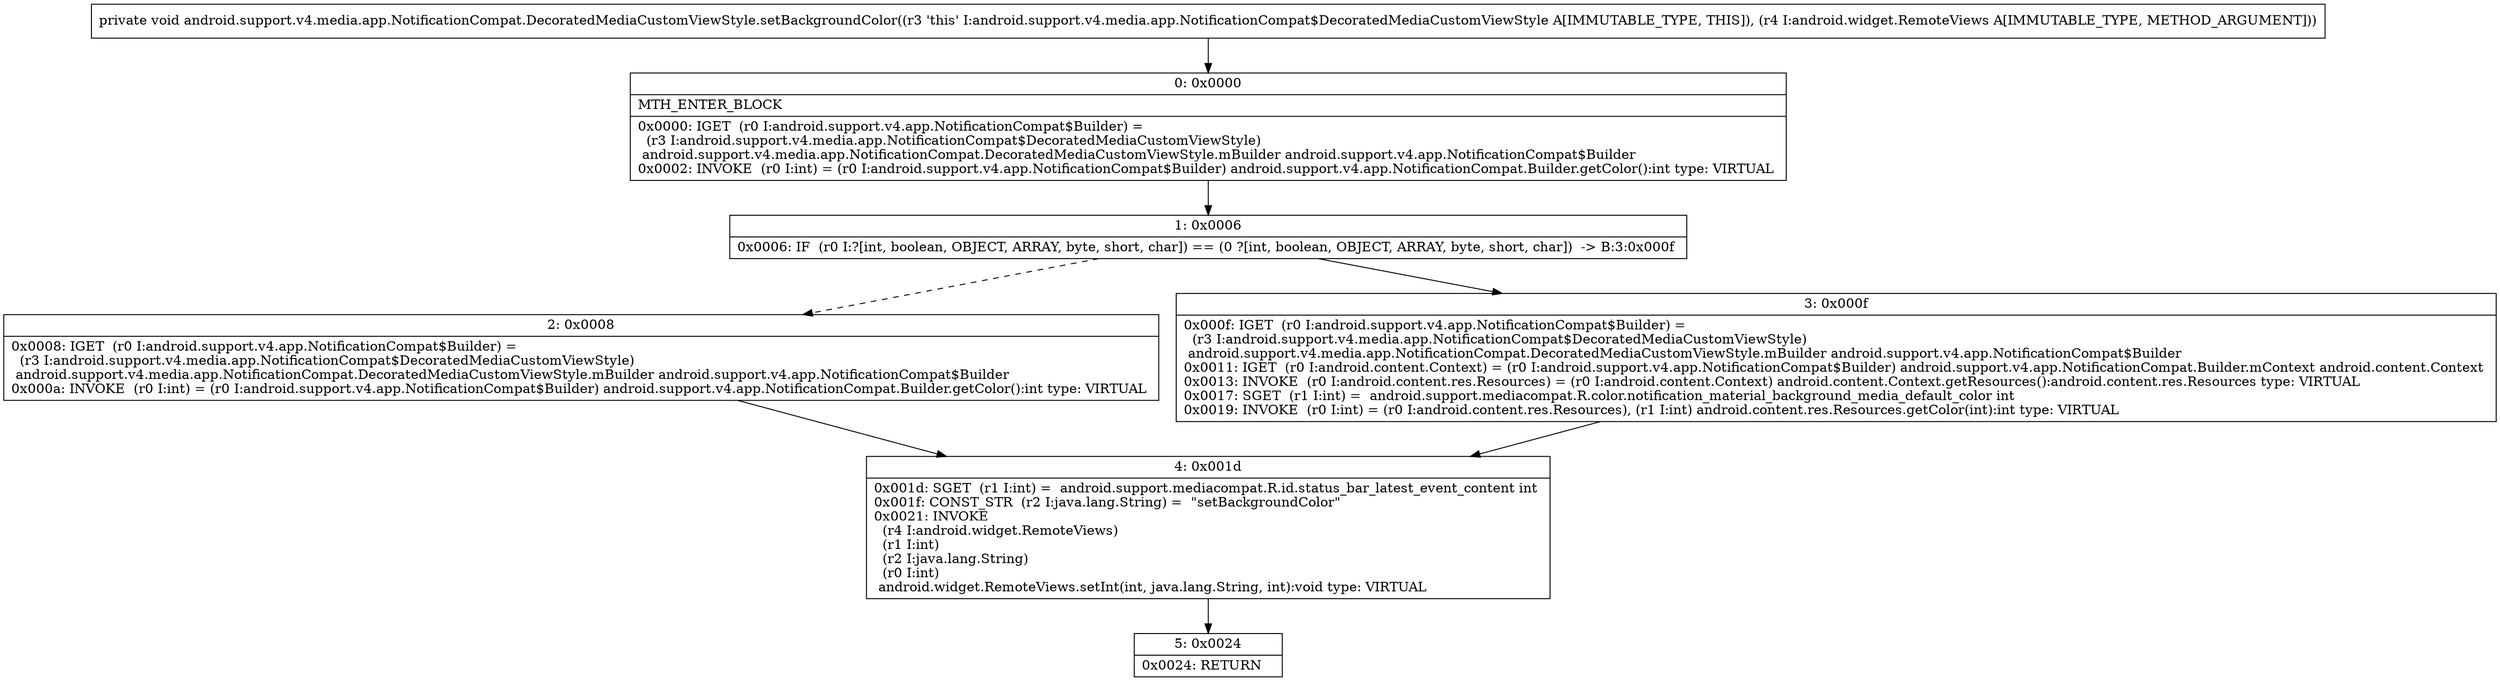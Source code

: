 digraph "CFG forandroid.support.v4.media.app.NotificationCompat.DecoratedMediaCustomViewStyle.setBackgroundColor(Landroid\/widget\/RemoteViews;)V" {
Node_0 [shape=record,label="{0\:\ 0x0000|MTH_ENTER_BLOCK\l|0x0000: IGET  (r0 I:android.support.v4.app.NotificationCompat$Builder) = \l  (r3 I:android.support.v4.media.app.NotificationCompat$DecoratedMediaCustomViewStyle)\l android.support.v4.media.app.NotificationCompat.DecoratedMediaCustomViewStyle.mBuilder android.support.v4.app.NotificationCompat$Builder \l0x0002: INVOKE  (r0 I:int) = (r0 I:android.support.v4.app.NotificationCompat$Builder) android.support.v4.app.NotificationCompat.Builder.getColor():int type: VIRTUAL \l}"];
Node_1 [shape=record,label="{1\:\ 0x0006|0x0006: IF  (r0 I:?[int, boolean, OBJECT, ARRAY, byte, short, char]) == (0 ?[int, boolean, OBJECT, ARRAY, byte, short, char])  \-\> B:3:0x000f \l}"];
Node_2 [shape=record,label="{2\:\ 0x0008|0x0008: IGET  (r0 I:android.support.v4.app.NotificationCompat$Builder) = \l  (r3 I:android.support.v4.media.app.NotificationCompat$DecoratedMediaCustomViewStyle)\l android.support.v4.media.app.NotificationCompat.DecoratedMediaCustomViewStyle.mBuilder android.support.v4.app.NotificationCompat$Builder \l0x000a: INVOKE  (r0 I:int) = (r0 I:android.support.v4.app.NotificationCompat$Builder) android.support.v4.app.NotificationCompat.Builder.getColor():int type: VIRTUAL \l}"];
Node_3 [shape=record,label="{3\:\ 0x000f|0x000f: IGET  (r0 I:android.support.v4.app.NotificationCompat$Builder) = \l  (r3 I:android.support.v4.media.app.NotificationCompat$DecoratedMediaCustomViewStyle)\l android.support.v4.media.app.NotificationCompat.DecoratedMediaCustomViewStyle.mBuilder android.support.v4.app.NotificationCompat$Builder \l0x0011: IGET  (r0 I:android.content.Context) = (r0 I:android.support.v4.app.NotificationCompat$Builder) android.support.v4.app.NotificationCompat.Builder.mContext android.content.Context \l0x0013: INVOKE  (r0 I:android.content.res.Resources) = (r0 I:android.content.Context) android.content.Context.getResources():android.content.res.Resources type: VIRTUAL \l0x0017: SGET  (r1 I:int) =  android.support.mediacompat.R.color.notification_material_background_media_default_color int \l0x0019: INVOKE  (r0 I:int) = (r0 I:android.content.res.Resources), (r1 I:int) android.content.res.Resources.getColor(int):int type: VIRTUAL \l}"];
Node_4 [shape=record,label="{4\:\ 0x001d|0x001d: SGET  (r1 I:int) =  android.support.mediacompat.R.id.status_bar_latest_event_content int \l0x001f: CONST_STR  (r2 I:java.lang.String) =  \"setBackgroundColor\" \l0x0021: INVOKE  \l  (r4 I:android.widget.RemoteViews)\l  (r1 I:int)\l  (r2 I:java.lang.String)\l  (r0 I:int)\l android.widget.RemoteViews.setInt(int, java.lang.String, int):void type: VIRTUAL \l}"];
Node_5 [shape=record,label="{5\:\ 0x0024|0x0024: RETURN   \l}"];
MethodNode[shape=record,label="{private void android.support.v4.media.app.NotificationCompat.DecoratedMediaCustomViewStyle.setBackgroundColor((r3 'this' I:android.support.v4.media.app.NotificationCompat$DecoratedMediaCustomViewStyle A[IMMUTABLE_TYPE, THIS]), (r4 I:android.widget.RemoteViews A[IMMUTABLE_TYPE, METHOD_ARGUMENT])) }"];
MethodNode -> Node_0;
Node_0 -> Node_1;
Node_1 -> Node_2[style=dashed];
Node_1 -> Node_3;
Node_2 -> Node_4;
Node_3 -> Node_4;
Node_4 -> Node_5;
}

